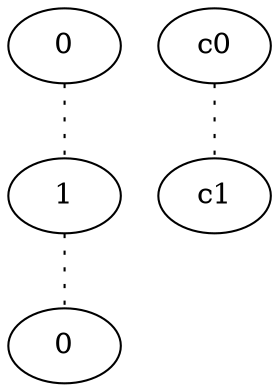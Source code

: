 graph {
a0[label=0];
a1[label=1];
a2[label=0];
a0 -- a1 [style=dotted];
a1 -- a2 [style=dotted];
c0 -- c1 [style=dotted];
}
